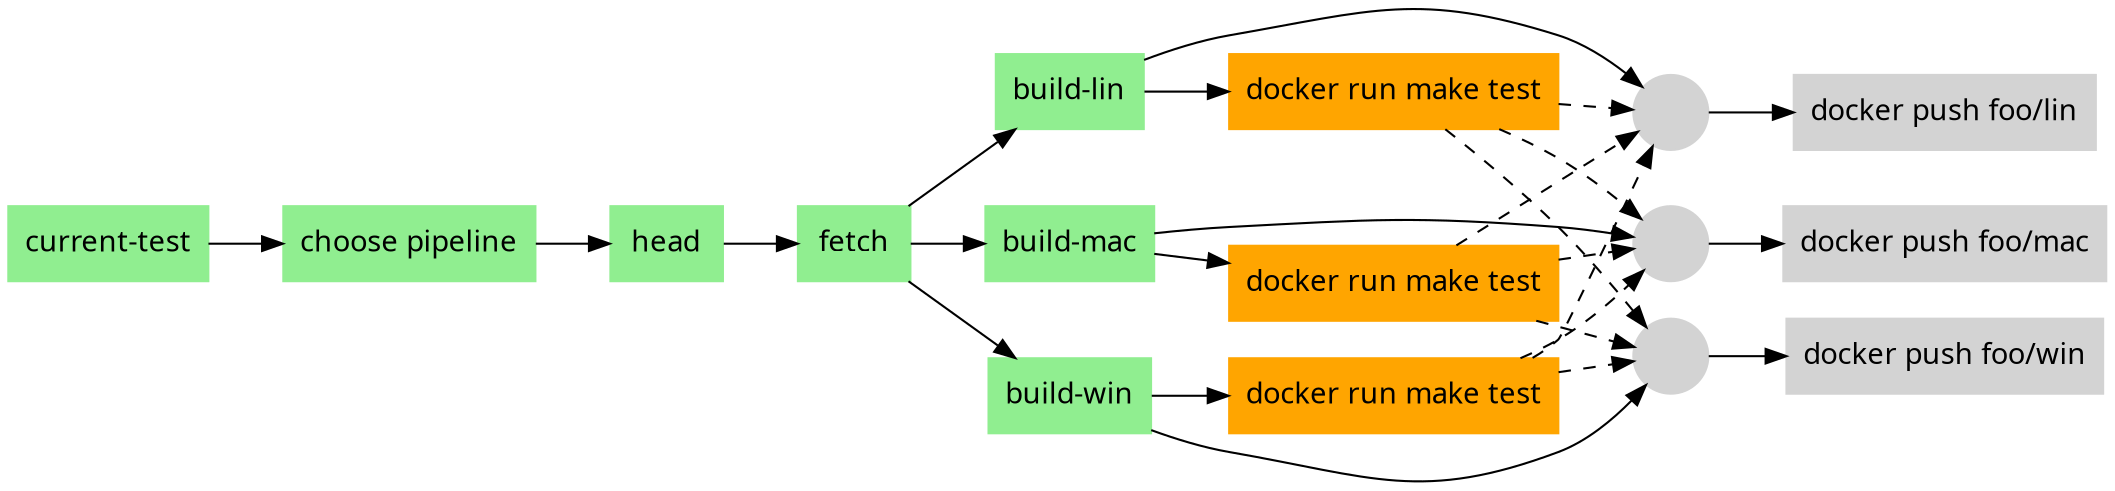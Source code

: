 digraph pipeline {
  graph [fontname="ui-system,sans-serif",bgcolor="transparent"]
  node [fontname="ui-system,sans-serif",shape="box"]
  edge [fontname="ui-system,sans-serif"]
  rankdir=LR
  n3 [label="current-test",color="#90ee90",fillcolor="#90ee90",style="filled",tooltip=" "]
  n2 [label="choose pipeline",color="#90ee90",fillcolor="#90ee90",style="filled",tooltip=" "]
  n12 [label="head",color="#90ee90",fillcolor="#90ee90",style="filled",tooltip=" "]
  n11 [label="fetch",color="#90ee90",fillcolor="#90ee90",style="filled",tooltip=" "]
  n10 [label="build-lin",color="#90ee90",fillcolor="#90ee90",style="filled",tooltip=" "]
  n9 [label="docker run make test",color="#ffa500",fillcolor="#ffa500",style="filled",tooltip=" "]
  n16 [label="build-mac",color="#90ee90",fillcolor="#90ee90",style="filled",tooltip=" "]
  n15 [label="docker run make test",color="#ffa500",fillcolor="#ffa500",style="filled",tooltip=" "]
  n18 [label="build-win",color="#90ee90",fillcolor="#90ee90",style="filled",tooltip=" "]
  n17 [label="docker run make test",color="#ffa500",fillcolor="#ffa500",style="filled",tooltip=" "]
  n6 [label="",color="#d3d3d3",fillcolor="#d3d3d3",style="filled",shape="circle",tooltip=" "]
  n5 [label="docker push foo/lin",color="#d3d3d3",fillcolor="#d3d3d3",style="filled",tooltip=" "]
  n22 [label="",color="#d3d3d3",fillcolor="#d3d3d3",style="filled",shape="circle",tooltip=" "]
  n21 [label="docker push foo/mac",color="#d3d3d3",fillcolor="#d3d3d3",style="filled",tooltip=" "]
  n24 [label="",color="#d3d3d3",fillcolor="#d3d3d3",style="filled",shape="circle",tooltip=" "]
  n23 [label="docker push foo/win",color="#d3d3d3",fillcolor="#d3d3d3",style="filled",tooltip=" "]
  n24 -> n23
  n18 -> n24
  n17 -> n24 [style="dashed"]
  n15 -> n24 [style="dashed"]
  n9 -> n24 [style="dashed"]
  n22 -> n21
  n16 -> n22
  n17 -> n22 [style="dashed"]
  n15 -> n22 [style="dashed"]
  n9 -> n22 [style="dashed"]
  n6 -> n5
  n10 -> n6
  n17 -> n6 [style="dashed"]
  n15 -> n6 [style="dashed"]
  n9 -> n6 [style="dashed"]
  n18 -> n17
  n11 -> n18
  n16 -> n15
  n11 -> n16
  n10 -> n9
  n11 -> n10
  n12 -> n11
  n2 -> n12
  n3 -> n2
  }
